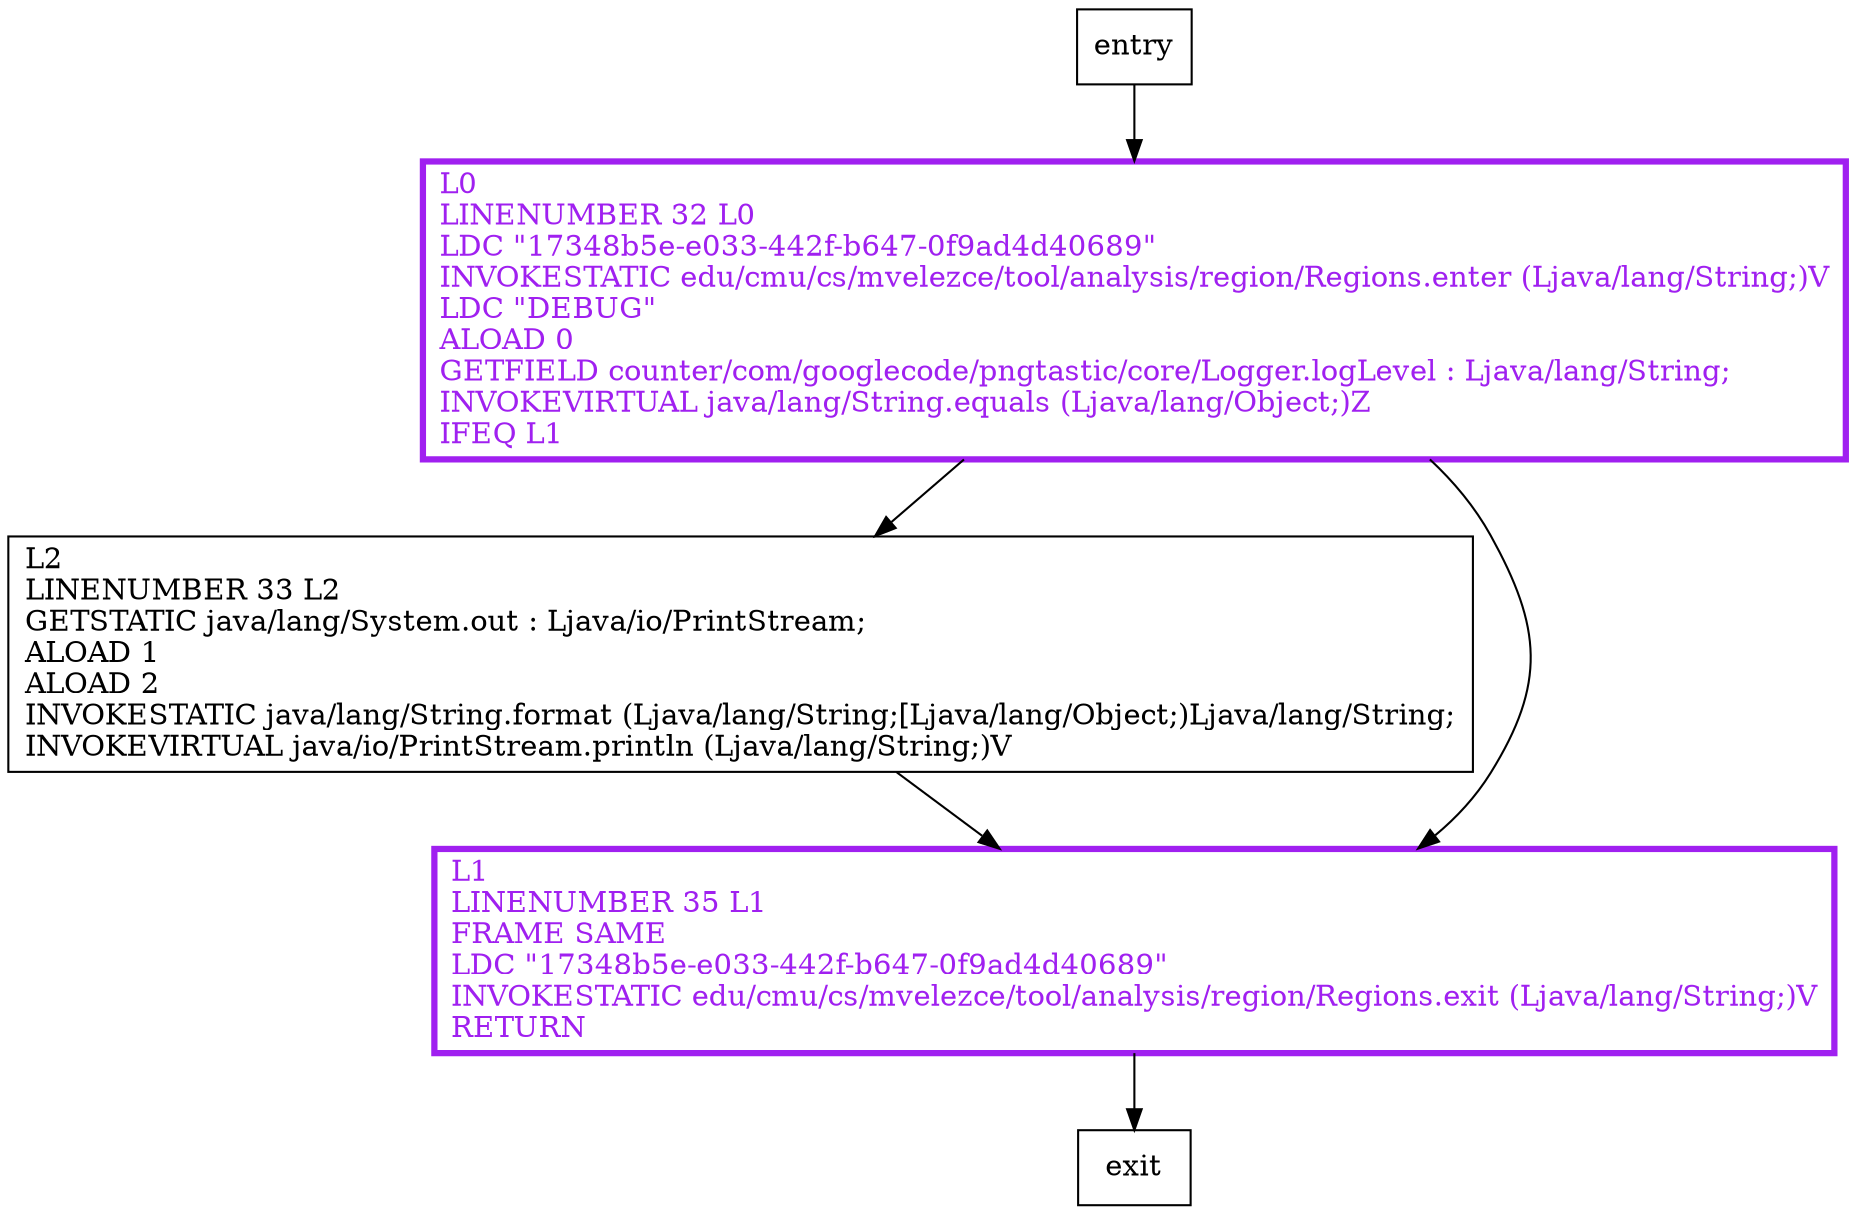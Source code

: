 digraph debug {
node [shape=record];
226570900 [label="L0\lLINENUMBER 32 L0\lLDC \"17348b5e-e033-442f-b647-0f9ad4d40689\"\lINVOKESTATIC edu/cmu/cs/mvelezce/tool/analysis/region/Regions.enter (Ljava/lang/String;)V\lLDC \"DEBUG\"\lALOAD 0\lGETFIELD counter/com/googlecode/pngtastic/core/Logger.logLevel : Ljava/lang/String;\lINVOKEVIRTUAL java/lang/String.equals (Ljava/lang/Object;)Z\lIFEQ L1\l"];
2104376898 [label="L2\lLINENUMBER 33 L2\lGETSTATIC java/lang/System.out : Ljava/io/PrintStream;\lALOAD 1\lALOAD 2\lINVOKESTATIC java/lang/String.format (Ljava/lang/String;[Ljava/lang/Object;)Ljava/lang/String;\lINVOKEVIRTUAL java/io/PrintStream.println (Ljava/lang/String;)V\l"];
638822140 [label="L1\lLINENUMBER 35 L1\lFRAME SAME\lLDC \"17348b5e-e033-442f-b647-0f9ad4d40689\"\lINVOKESTATIC edu/cmu/cs/mvelezce/tool/analysis/region/Regions.exit (Ljava/lang/String;)V\lRETURN\l"];
entry;
exit;
entry -> 226570900;
226570900 -> 2104376898;
226570900 -> 638822140;
2104376898 -> 638822140;
638822140 -> exit;
226570900[fontcolor="purple", penwidth=3, color="purple"];
638822140[fontcolor="purple", penwidth=3, color="purple"];
}
